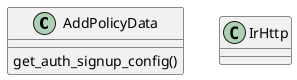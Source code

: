 @startuml classes_auth_password_policy_signup
set namespaceSeparator none
class "AddPolicyData" as odoo_src.odoo.addons.auth_password_policy_signup.controllers.AddPolicyData {
  get_auth_signup_config()
}
class "IrHttp" as odoo_src.odoo.addons.auth_password_policy_signup.models.ir_http.IrHttp {
}
@enduml
